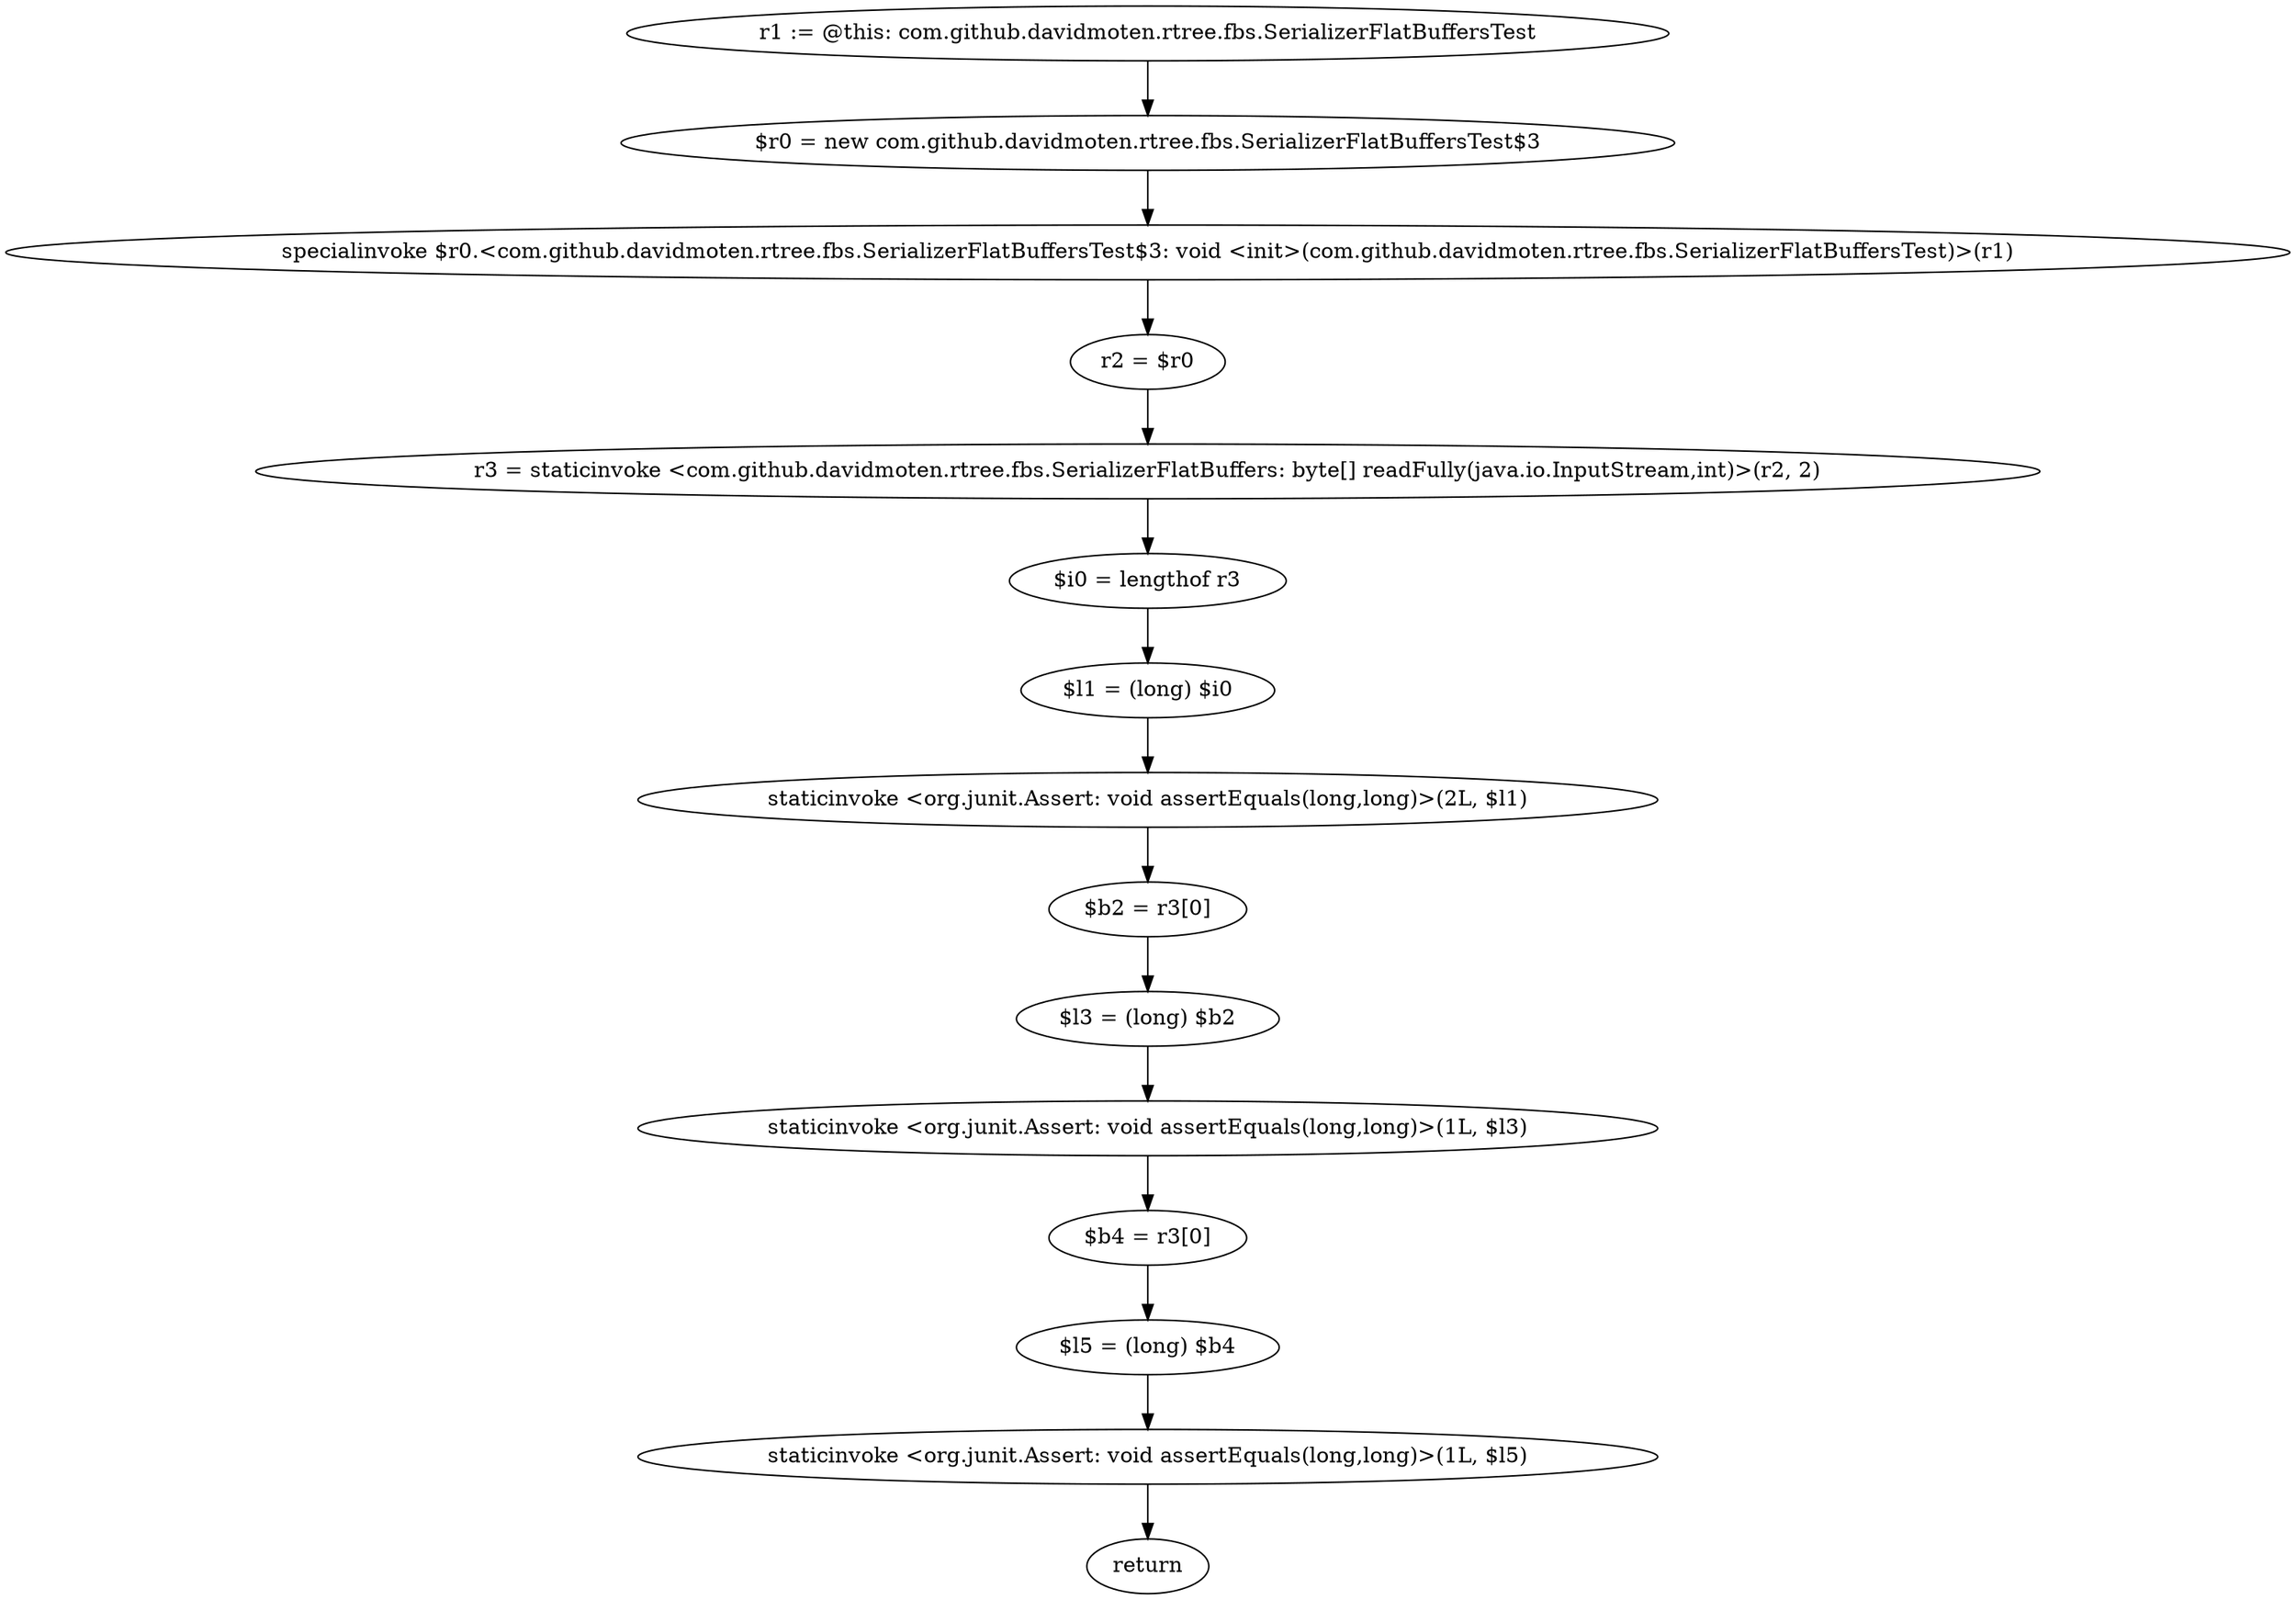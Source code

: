 digraph "unitGraph" {
    "r1 := @this: com.github.davidmoten.rtree.fbs.SerializerFlatBuffersTest"
    "$r0 = new com.github.davidmoten.rtree.fbs.SerializerFlatBuffersTest$3"
    "specialinvoke $r0.<com.github.davidmoten.rtree.fbs.SerializerFlatBuffersTest$3: void <init>(com.github.davidmoten.rtree.fbs.SerializerFlatBuffersTest)>(r1)"
    "r2 = $r0"
    "r3 = staticinvoke <com.github.davidmoten.rtree.fbs.SerializerFlatBuffers: byte[] readFully(java.io.InputStream,int)>(r2, 2)"
    "$i0 = lengthof r3"
    "$l1 = (long) $i0"
    "staticinvoke <org.junit.Assert: void assertEquals(long,long)>(2L, $l1)"
    "$b2 = r3[0]"
    "$l3 = (long) $b2"
    "staticinvoke <org.junit.Assert: void assertEquals(long,long)>(1L, $l3)"
    "$b4 = r3[0]"
    "$l5 = (long) $b4"
    "staticinvoke <org.junit.Assert: void assertEquals(long,long)>(1L, $l5)"
    "return"
    "r1 := @this: com.github.davidmoten.rtree.fbs.SerializerFlatBuffersTest"->"$r0 = new com.github.davidmoten.rtree.fbs.SerializerFlatBuffersTest$3";
    "$r0 = new com.github.davidmoten.rtree.fbs.SerializerFlatBuffersTest$3"->"specialinvoke $r0.<com.github.davidmoten.rtree.fbs.SerializerFlatBuffersTest$3: void <init>(com.github.davidmoten.rtree.fbs.SerializerFlatBuffersTest)>(r1)";
    "specialinvoke $r0.<com.github.davidmoten.rtree.fbs.SerializerFlatBuffersTest$3: void <init>(com.github.davidmoten.rtree.fbs.SerializerFlatBuffersTest)>(r1)"->"r2 = $r0";
    "r2 = $r0"->"r3 = staticinvoke <com.github.davidmoten.rtree.fbs.SerializerFlatBuffers: byte[] readFully(java.io.InputStream,int)>(r2, 2)";
    "r3 = staticinvoke <com.github.davidmoten.rtree.fbs.SerializerFlatBuffers: byte[] readFully(java.io.InputStream,int)>(r2, 2)"->"$i0 = lengthof r3";
    "$i0 = lengthof r3"->"$l1 = (long) $i0";
    "$l1 = (long) $i0"->"staticinvoke <org.junit.Assert: void assertEquals(long,long)>(2L, $l1)";
    "staticinvoke <org.junit.Assert: void assertEquals(long,long)>(2L, $l1)"->"$b2 = r3[0]";
    "$b2 = r3[0]"->"$l3 = (long) $b2";
    "$l3 = (long) $b2"->"staticinvoke <org.junit.Assert: void assertEquals(long,long)>(1L, $l3)";
    "staticinvoke <org.junit.Assert: void assertEquals(long,long)>(1L, $l3)"->"$b4 = r3[0]";
    "$b4 = r3[0]"->"$l5 = (long) $b4";
    "$l5 = (long) $b4"->"staticinvoke <org.junit.Assert: void assertEquals(long,long)>(1L, $l5)";
    "staticinvoke <org.junit.Assert: void assertEquals(long,long)>(1L, $l5)"->"return";
}
